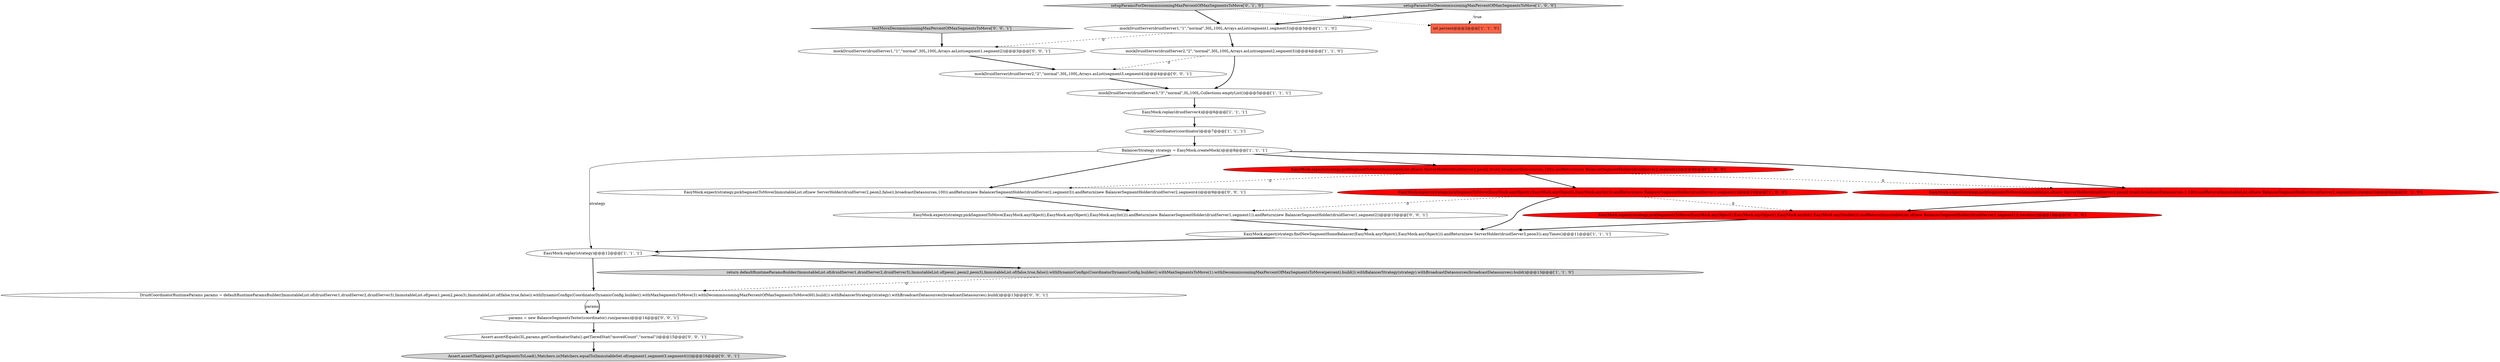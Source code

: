 digraph {
14 [style = filled, label = "EasyMock.expect(strategy.pickSegmentsToMove(EasyMock.anyObject(),EasyMock.anyObject(),EasyMock.anyInt(),EasyMock.anyDouble())).andReturn(ImmutableList.of(new BalancerSegmentHolder(druidServer1,segment1)).iterator())@@@10@@@['0', '1', '0']", fillcolor = red, shape = ellipse image = "AAA1AAABBB2BBB"];
19 [style = filled, label = "EasyMock.expect(strategy.pickSegmentToMove(EasyMock.anyObject(),EasyMock.anyObject(),EasyMock.anyInt())).andReturn(new BalancerSegmentHolder(druidServer1,segment1)).andReturn(new BalancerSegmentHolder(druidServer1,segment2))@@@10@@@['0', '0', '1']", fillcolor = white, shape = ellipse image = "AAA0AAABBB3BBB"];
10 [style = filled, label = "BalancerStrategy strategy = EasyMock.createMock()@@@8@@@['1', '1', '1']", fillcolor = white, shape = ellipse image = "AAA0AAABBB1BBB"];
11 [style = filled, label = "EasyMock.replay(druidServer4)@@@6@@@['1', '1', '1']", fillcolor = white, shape = ellipse image = "AAA0AAABBB1BBB"];
23 [style = filled, label = "EasyMock.expect(strategy.pickSegmentToMove(ImmutableList.of(new ServerHolder(druidServer2,peon2,false)),broadcastDatasources,100)).andReturn(new BalancerSegmentHolder(druidServer2,segment3)).andReturn(new BalancerSegmentHolder(druidServer2,segment4))@@@9@@@['0', '0', '1']", fillcolor = white, shape = ellipse image = "AAA0AAABBB3BBB"];
12 [style = filled, label = "mockDruidServer(druidServer2,\"2\",\"normal\",30L,100L,Arrays.asList(segment2,segment3))@@@4@@@['1', '1', '0']", fillcolor = white, shape = ellipse image = "AAA0AAABBB1BBB"];
1 [style = filled, label = "EasyMock.expect(strategy.pickSegmentToMove(ImmutableList.of(new ServerHolder(druidServer2,peon2,true)),broadcastDatasources,100)).andReturn(new BalancerSegmentHolder(druidServer2,segment2))@@@9@@@['1', '0', '0']", fillcolor = red, shape = ellipse image = "AAA1AAABBB1BBB"];
0 [style = filled, label = "EasyMock.expect(strategy.findNewSegmentHomeBalancer(EasyMock.anyObject(),EasyMock.anyObject())).andReturn(new ServerHolder(druidServer3,peon3)).anyTimes()@@@11@@@['1', '1', '1']", fillcolor = white, shape = ellipse image = "AAA0AAABBB1BBB"];
3 [style = filled, label = "mockDruidServer(druidServer1,\"1\",\"normal\",30L,100L,Arrays.asList(segment1,segment3))@@@3@@@['1', '1', '0']", fillcolor = white, shape = ellipse image = "AAA0AAABBB1BBB"];
18 [style = filled, label = "params = new BalanceSegmentsTester(coordinator).run(params)@@@14@@@['0', '0', '1']", fillcolor = white, shape = ellipse image = "AAA0AAABBB3BBB"];
4 [style = filled, label = "EasyMock.replay(strategy)@@@12@@@['1', '1', '1']", fillcolor = white, shape = ellipse image = "AAA0AAABBB1BBB"];
24 [style = filled, label = "mockDruidServer(druidServer1,\"1\",\"normal\",30L,100L,Arrays.asList(segment1,segment2))@@@3@@@['0', '0', '1']", fillcolor = white, shape = ellipse image = "AAA0AAABBB3BBB"];
13 [style = filled, label = "EasyMock.expect(strategy.pickSegmentsToMove(ImmutableList.of(new ServerHolder(druidServer2,peon2,true)),broadcastDatasources,1,100)).andReturn(ImmutableList.of(new BalancerSegmentHolder(druidServer2,segment2)).iterator())@@@9@@@['0', '1', '0']", fillcolor = red, shape = ellipse image = "AAA1AAABBB2BBB"];
20 [style = filled, label = "Assert.assertThat(peon3.getSegmentsToLoad(),Matchers.is(Matchers.equalTo(ImmutableSet.of(segment1,segment3,segment4))))@@@16@@@['0', '0', '1']", fillcolor = lightgray, shape = ellipse image = "AAA0AAABBB3BBB"];
6 [style = filled, label = "EasyMock.expect(strategy.pickSegmentToMove(EasyMock.anyObject(),EasyMock.anyObject(),EasyMock.anyInt())).andReturn(new BalancerSegmentHolder(druidServer1,segment1))@@@10@@@['1', '0', '0']", fillcolor = red, shape = ellipse image = "AAA1AAABBB1BBB"];
8 [style = filled, label = "return defaultRuntimeParamsBuilder(ImmutableList.of(druidServer1,druidServer2,druidServer3),ImmutableList.of(peon1,peon2,peon3),ImmutableList.of(false,true,false)).withDynamicConfigs(CoordinatorDynamicConfig.builder().withMaxSegmentsToMove(1).withDecommissioningMaxPercentOfMaxSegmentsToMove(percent).build()).withBalancerStrategy(strategy).withBroadcastDatasources(broadcastDatasources).build()@@@13@@@['1', '1', '0']", fillcolor = lightgray, shape = ellipse image = "AAA0AAABBB1BBB"];
22 [style = filled, label = "testMoveDecommissioningMaxPercentOfMaxSegmentsToMove['0', '0', '1']", fillcolor = lightgray, shape = diamond image = "AAA0AAABBB3BBB"];
2 [style = filled, label = "mockDruidServer(druidServer3,\"3\",\"normal\",0L,100L,Collections.emptyList())@@@5@@@['1', '1', '1']", fillcolor = white, shape = ellipse image = "AAA0AAABBB1BBB"];
16 [style = filled, label = "Assert.assertEquals(3L,params.getCoordinatorStats().getTieredStat(\"movedCount\",\"normal\"))@@@15@@@['0', '0', '1']", fillcolor = white, shape = ellipse image = "AAA0AAABBB3BBB"];
15 [style = filled, label = "setupParamsForDecommissioningMaxPercentOfMaxSegmentsToMove['0', '1', '0']", fillcolor = lightgray, shape = diamond image = "AAA0AAABBB2BBB"];
21 [style = filled, label = "DruidCoordinatorRuntimeParams params = defaultRuntimeParamsBuilder(ImmutableList.of(druidServer1,druidServer2,druidServer3),ImmutableList.of(peon1,peon2,peon3),ImmutableList.of(false,true,false)).withDynamicConfigs(CoordinatorDynamicConfig.builder().withMaxSegmentsToMove(3).withDecommissioningMaxPercentOfMaxSegmentsToMove(60).build()).withBalancerStrategy(strategy).withBroadcastDatasources(broadcastDatasources).build()@@@13@@@['0', '0', '1']", fillcolor = white, shape = ellipse image = "AAA0AAABBB3BBB"];
5 [style = filled, label = "mockCoordinator(coordinator)@@@7@@@['1', '1', '1']", fillcolor = white, shape = ellipse image = "AAA0AAABBB1BBB"];
17 [style = filled, label = "mockDruidServer(druidServer2,\"2\",\"normal\",30L,100L,Arrays.asList(segment3,segment4))@@@4@@@['0', '0', '1']", fillcolor = white, shape = ellipse image = "AAA0AAABBB3BBB"];
9 [style = filled, label = "setupParamsForDecommissioningMaxPercentOfMaxSegmentsToMove['1', '0', '0']", fillcolor = lightgray, shape = diamond image = "AAA0AAABBB1BBB"];
7 [style = filled, label = "int percent@@@2@@@['1', '1', '0']", fillcolor = tomato, shape = box image = "AAA0AAABBB1BBB"];
5->10 [style = bold, label=""];
3->24 [style = dashed, label="0"];
4->21 [style = bold, label=""];
12->17 [style = dashed, label="0"];
6->0 [style = bold, label=""];
3->12 [style = bold, label=""];
6->14 [style = dashed, label="0"];
8->21 [style = dashed, label="0"];
15->7 [style = dotted, label="true"];
15->3 [style = bold, label=""];
21->18 [style = solid, label="params"];
21->18 [style = bold, label=""];
19->0 [style = bold, label=""];
1->13 [style = dashed, label="0"];
11->5 [style = bold, label=""];
12->2 [style = bold, label=""];
1->6 [style = bold, label=""];
10->4 [style = solid, label="strategy"];
14->0 [style = bold, label=""];
10->13 [style = bold, label=""];
17->2 [style = bold, label=""];
0->4 [style = bold, label=""];
10->23 [style = bold, label=""];
23->19 [style = bold, label=""];
6->19 [style = dashed, label="0"];
24->17 [style = bold, label=""];
9->3 [style = bold, label=""];
4->8 [style = bold, label=""];
22->24 [style = bold, label=""];
9->7 [style = dotted, label="true"];
10->1 [style = bold, label=""];
16->20 [style = bold, label=""];
1->23 [style = dashed, label="0"];
13->14 [style = bold, label=""];
2->11 [style = bold, label=""];
18->16 [style = bold, label=""];
}
